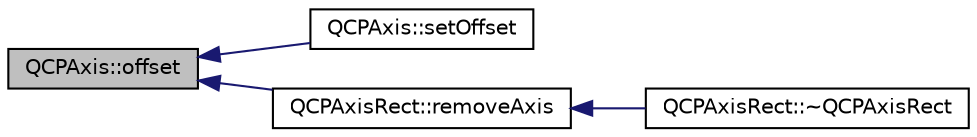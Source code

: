 digraph "QCPAxis::offset"
{
  edge [fontname="Helvetica",fontsize="10",labelfontname="Helvetica",labelfontsize="10"];
  node [fontname="Helvetica",fontsize="10",shape=record];
  rankdir="LR";
  Node314 [label="QCPAxis::offset",height=0.2,width=0.4,color="black", fillcolor="grey75", style="filled", fontcolor="black"];
  Node314 -> Node315 [dir="back",color="midnightblue",fontsize="10",style="solid",fontname="Helvetica"];
  Node315 [label="QCPAxis::setOffset",height=0.2,width=0.4,color="black", fillcolor="white", style="filled",URL="$class_q_c_p_axis.html#a04a652603cbe50eba9969ee6d68873c3"];
  Node314 -> Node316 [dir="back",color="midnightblue",fontsize="10",style="solid",fontname="Helvetica"];
  Node316 [label="QCPAxisRect::removeAxis",height=0.2,width=0.4,color="black", fillcolor="white", style="filled",URL="$class_q_c_p_axis_rect.html#a03c39cd9704f0d36fb6cf980cdddcbaa"];
  Node316 -> Node317 [dir="back",color="midnightblue",fontsize="10",style="solid",fontname="Helvetica"];
  Node317 [label="QCPAxisRect::~QCPAxisRect",height=0.2,width=0.4,color="black", fillcolor="white", style="filled",URL="$class_q_c_p_axis_rect.html#a463c44b1856ddbf82eb3f7b582839cd0"];
}
